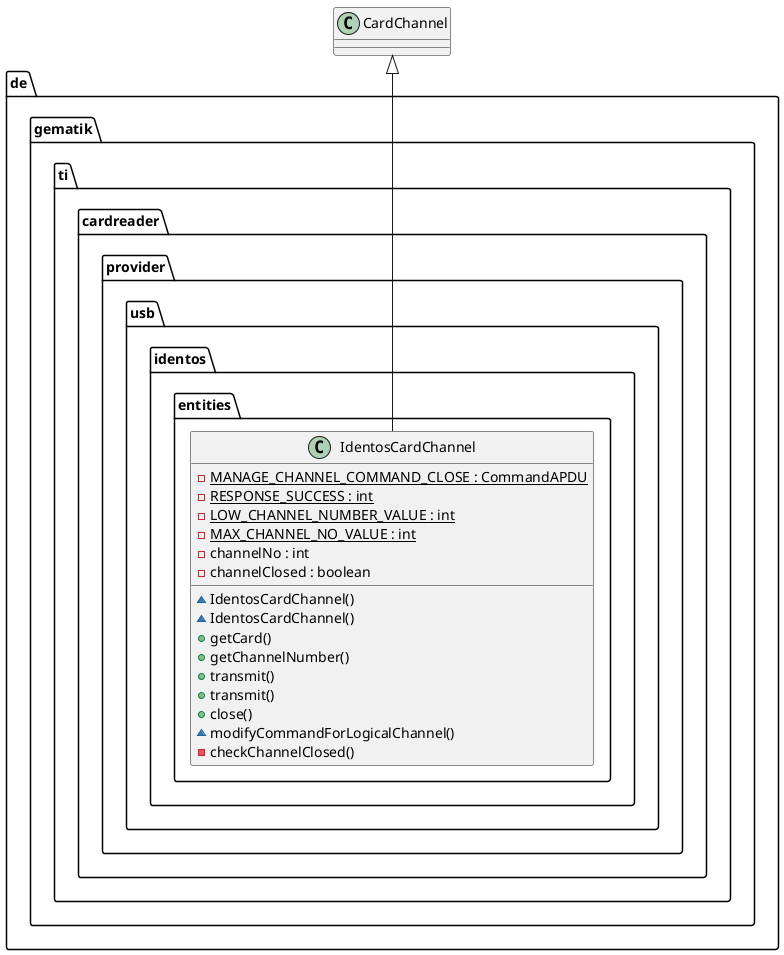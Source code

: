 @startuml

    package de.gematik.ti.cardreader.provider.usb.identos.entities {
      class IdentosCardChannel {
          {static} - MANAGE_CHANNEL_COMMAND_CLOSE : CommandAPDU
          {static} - RESPONSE_SUCCESS : int
          {static} - LOW_CHANNEL_NUMBER_VALUE : int
          {static} - MAX_CHANNEL_NO_VALUE : int
          - channelNo : int
          - channelClosed : boolean
          ~ IdentosCardChannel()
          ~ IdentosCardChannel()
          + getCard()
          + getChannelNumber()
          + transmit()
          + transmit()
          + close()
          ~ modifyCommandForLogicalChannel()
          - checkChannelClosed()
      }
    }

  IdentosCardChannel -up-|> CardChannel

@enduml
